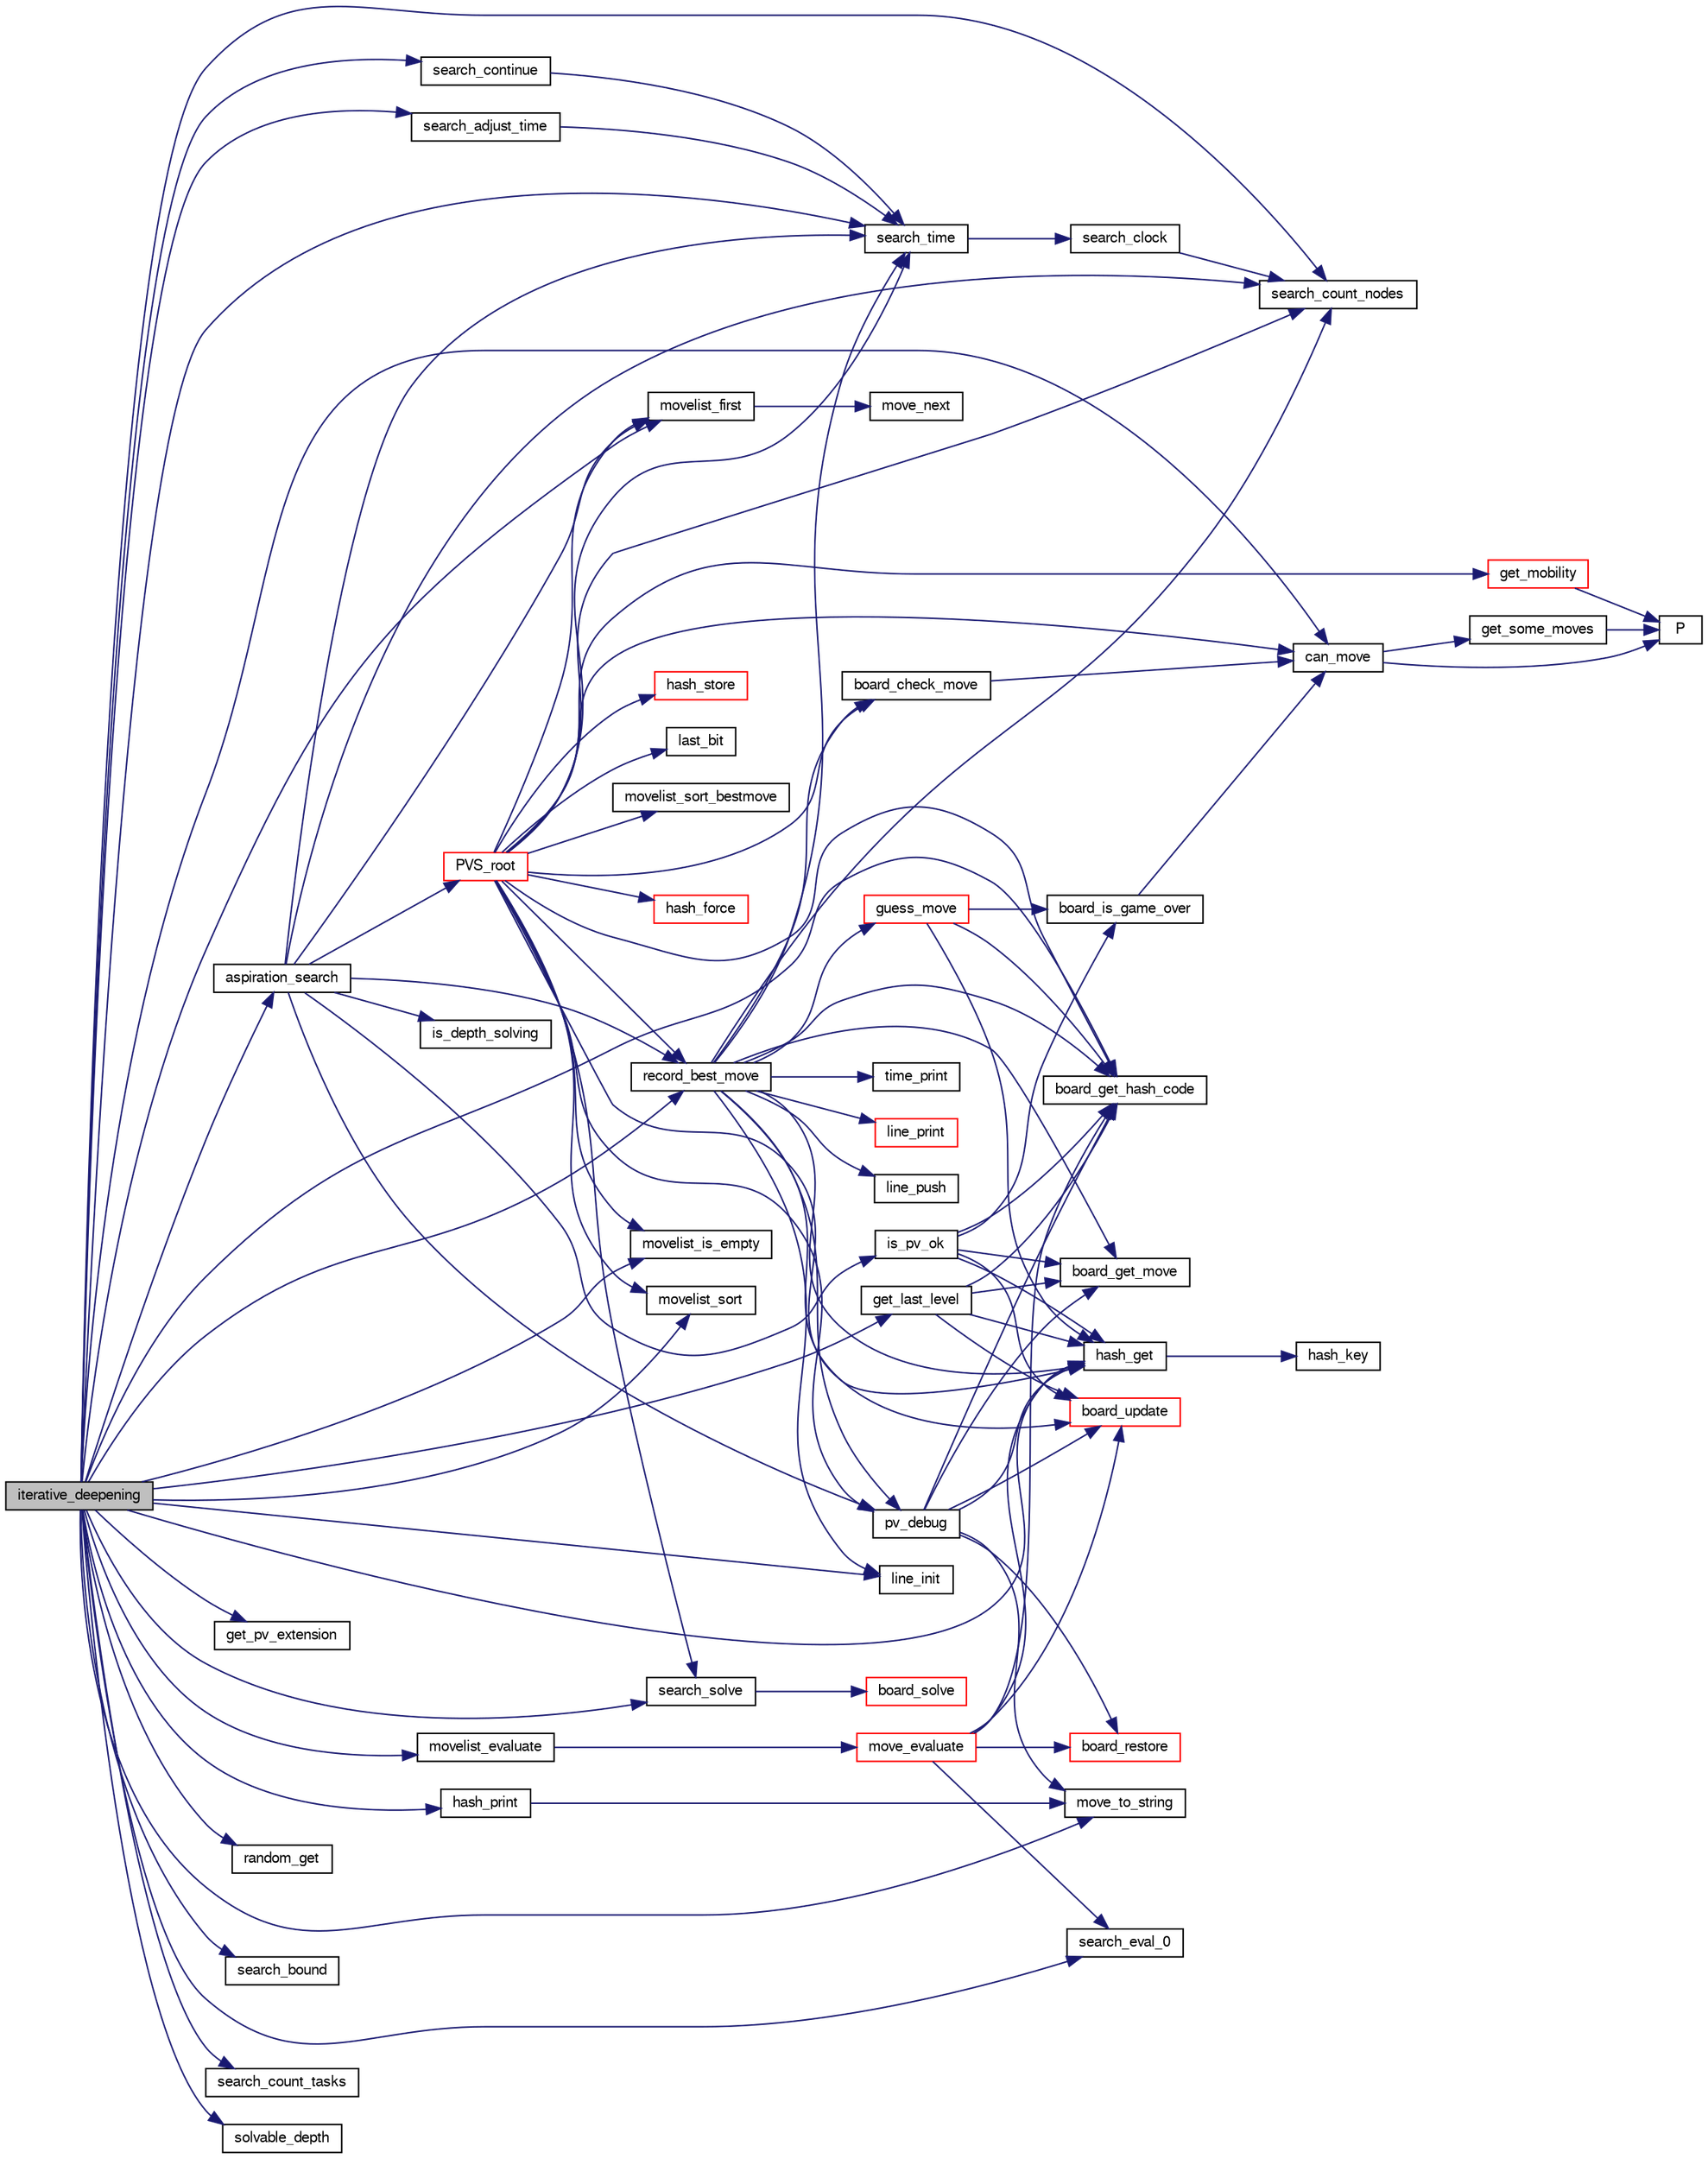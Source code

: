 digraph "iterative_deepening"
{
 // LATEX_PDF_SIZE
  bgcolor="transparent";
  edge [fontname="FreeSans",fontsize="10",labelfontname="FreeSans",labelfontsize="10"];
  node [fontname="FreeSans",fontsize="10",shape=record];
  rankdir="LR";
  Node1 [label="iterative_deepening",height=0.2,width=0.4,color="black", fillcolor="grey75", style="filled", fontcolor="black",tooltip="Iterative deepening."];
  Node1 -> Node2 [color="midnightblue",fontsize="10",style="solid",fontname="FreeSans"];
  Node2 [label="aspiration_search",height=0.2,width=0.4,color="black",URL="$root_8c.html#ad7e7acc5e26be0248b45eff34678ee3b",tooltip="Aspiration window."];
  Node2 -> Node3 [color="midnightblue",fontsize="10",style="solid",fontname="FreeSans"];
  Node3 [label="is_depth_solving",height=0.2,width=0.4,color="black",URL="$search_8c.html#a8372c0d0d446931ba41cea7ff102e8dd",tooltip="Check if final score use pv_extension or is solved."];
  Node2 -> Node4 [color="midnightblue",fontsize="10",style="solid",fontname="FreeSans"];
  Node4 [label="is_pv_ok",height=0.2,width=0.4,color="black",URL="$root_8c.html#aad3b11df7961fdacf736ebf3d99f92db",tooltip="Check if PV is ok."];
  Node4 -> Node5 [color="midnightblue",fontsize="10",style="solid",fontname="FreeSans"];
  Node5 [label="board_get_hash_code",height=0.2,width=0.4,color="black",URL="$board_8c.html#a0e6cff6e714bcb714e2b9b2d7b9fbec6",tooltip="Compute a hash code."];
  Node4 -> Node6 [color="midnightblue",fontsize="10",style="solid",fontname="FreeSans"];
  Node6 [label="board_get_move",height=0.2,width=0.4,color="black",URL="$board_8c.html#a3b5748c109770fe228ea15b562c0f113",tooltip="Compute a move."];
  Node4 -> Node7 [color="midnightblue",fontsize="10",style="solid",fontname="FreeSans"];
  Node7 [label="board_is_game_over",height=0.2,width=0.4,color="black",URL="$board_8c.html#a121c1b2912c0f5d559fe85c8ab70f061",tooltip="Check if the game is over."];
  Node7 -> Node8 [color="midnightblue",fontsize="10",style="solid",fontname="FreeSans"];
  Node8 [label="can_move",height=0.2,width=0.4,color="black",URL="$board_8c.html#ae1a532d6eaa0e55357d0f4b9cd659b88",tooltip="Check if a player can move."];
  Node8 -> Node9 [color="midnightblue",fontsize="10",style="solid",fontname="FreeSans"];
  Node9 [label="get_some_moves",height=0.2,width=0.4,color="black",URL="$board_8c.html#a5db071e3e4d26a0b7d6425bb6333dd7f",tooltip="Get a part of the moves."];
  Node9 -> Node10 [color="midnightblue",fontsize="10",style="solid",fontname="FreeSans"];
  Node10 [label="P",height=0.2,width=0.4,color="black",URL="$generate__flip_8c.html#a11481f01e169aee1117c83a352c22222",tooltip=" "];
  Node8 -> Node10 [color="midnightblue",fontsize="10",style="solid",fontname="FreeSans"];
  Node4 -> Node11 [color="midnightblue",fontsize="10",style="solid",fontname="FreeSans"];
  Node11 [label="board_update",height=0.2,width=0.4,color="red",URL="$board_8c.html#a2d24dea46d67d71b1d9fe9f515d8d675",tooltip="Update a board."];
  Node4 -> Node20 [color="midnightblue",fontsize="10",style="solid",fontname="FreeSans"];
  Node20 [label="hash_get",height=0.2,width=0.4,color="black",URL="$hash-lock-free_8c.html#a6f54ce833279fec9ac110dcce45565ad",tooltip="Find an hash table entry according to the evaluated board hash codes."];
  Node20 -> Node21 [color="midnightblue",fontsize="10",style="solid",fontname="FreeSans"];
  Node21 [label="hash_key",height=0.2,width=0.4,color="black",URL="$hash-lock-free_8c.html#aeafd0b4e6665b357afcff5dd30723c15",tooltip="Transform hash data into a 64 bits key."];
  Node2 -> Node22 [color="midnightblue",fontsize="10",style="solid",fontname="FreeSans"];
  Node22 [label="movelist_first",height=0.2,width=0.4,color="black",URL="$move_8c.html#a344c538364b7077c15a57c8ec0c4a947",tooltip="Return the first move of the list."];
  Node22 -> Node23 [color="midnightblue",fontsize="10",style="solid",fontname="FreeSans"];
  Node23 [label="move_next",height=0.2,width=0.4,color="black",URL="$move_8c.html#a70f7e30cf2aa1dffdcde82ad10badab4",tooltip="Return the next move from the list."];
  Node2 -> Node24 [color="midnightblue",fontsize="10",style="solid",fontname="FreeSans"];
  Node24 [label="pv_debug",height=0.2,width=0.4,color="black",URL="$root_8c.html#a8441d8c906b98e56eb99fcb351ce6a14",tooltip="Debug PV."];
  Node24 -> Node5 [color="midnightblue",fontsize="10",style="solid",fontname="FreeSans"];
  Node24 -> Node6 [color="midnightblue",fontsize="10",style="solid",fontname="FreeSans"];
  Node24 -> Node25 [color="midnightblue",fontsize="10",style="solid",fontname="FreeSans"];
  Node25 [label="board_restore",height=0.2,width=0.4,color="red",URL="$board_8c.html#a101af447b84baa302b94c56822618f22",tooltip="Restore a board."];
  Node24 -> Node11 [color="midnightblue",fontsize="10",style="solid",fontname="FreeSans"];
  Node24 -> Node20 [color="midnightblue",fontsize="10",style="solid",fontname="FreeSans"];
  Node24 -> Node26 [color="midnightblue",fontsize="10",style="solid",fontname="FreeSans"];
  Node26 [label="move_to_string",height=0.2,width=0.4,color="black",URL="$move_8c.html#a5d61a3318dc80a3171250974a921055d",tooltip="Print out a move."];
  Node2 -> Node27 [color="midnightblue",fontsize="10",style="solid",fontname="FreeSans"];
  Node27 [label="PVS_root",height=0.2,width=0.4,color="red",URL="$root_8c.html#a1367650ce57b9632f862da187074edb7",tooltip="Principal Variation Search algorithm at the root of the tree."];
  Node27 -> Node28 [color="midnightblue",fontsize="10",style="solid",fontname="FreeSans"];
  Node28 [label="board_check_move",height=0.2,width=0.4,color="black",URL="$board_8c.html#a0461002c2a4fd95a361b6e1ee8637a65",tooltip="Check if a move is legal."];
  Node28 -> Node8 [color="midnightblue",fontsize="10",style="solid",fontname="FreeSans"];
  Node27 -> Node5 [color="midnightblue",fontsize="10",style="solid",fontname="FreeSans"];
  Node27 -> Node8 [color="midnightblue",fontsize="10",style="solid",fontname="FreeSans"];
  Node27 -> Node17 [color="midnightblue",fontsize="10",style="solid",fontname="FreeSans"];
  Node17 [label="get_mobility",height=0.2,width=0.4,color="red",URL="$board_8c.html#a7509639c4e49c56fe83b3d978580ed42",tooltip="Count legal moves."];
  Node17 -> Node10 [color="midnightblue",fontsize="10",style="solid",fontname="FreeSans"];
  Node27 -> Node29 [color="midnightblue",fontsize="10",style="solid",fontname="FreeSans"];
  Node29 [label="hash_force",height=0.2,width=0.4,color="red",URL="$hash-lock-free_8c.html#afc49ea21f519e15381b02aabff9884f2",tooltip="Store an hashtable item."];
  Node27 -> Node20 [color="midnightblue",fontsize="10",style="solid",fontname="FreeSans"];
  Node27 -> Node34 [color="midnightblue",fontsize="10",style="solid",fontname="FreeSans"];
  Node34 [label="hash_store",height=0.2,width=0.4,color="red",URL="$hash-lock-free_8c.html#ae70e5c17e3d2cf7fb49e085be7092843",tooltip="Store an hashtable item."];
  Node27 -> Node38 [color="midnightblue",fontsize="10",style="solid",fontname="FreeSans"];
  Node38 [label="last_bit",height=0.2,width=0.4,color="black",URL="$bit_8c.html#ad47d9158c952a78b9602c699ab6ece49",tooltip="Search the last bit set (same as log2())."];
  Node27 -> Node22 [color="midnightblue",fontsize="10",style="solid",fontname="FreeSans"];
  Node27 -> Node39 [color="midnightblue",fontsize="10",style="solid",fontname="FreeSans"];
  Node39 [label="movelist_is_empty",height=0.2,width=0.4,color="black",URL="$move_8c.html#a13dc373d7c20c99db5dfbc1b70e20d15",tooltip="Check if the list is empty."];
  Node27 -> Node40 [color="midnightblue",fontsize="10",style="solid",fontname="FreeSans"];
  Node40 [label="movelist_sort",height=0.2,width=0.4,color="black",URL="$move_8c.html#a38bfc9e186591a76e2b3c673075effd3",tooltip="Sort all moves."];
  Node27 -> Node41 [color="midnightblue",fontsize="10",style="solid",fontname="FreeSans"];
  Node41 [label="movelist_sort_bestmove",height=0.2,width=0.4,color="black",URL="$move_8c.html#ad2306536a14105505fff95ceff97a0e0",tooltip="Sort a move as best."];
  Node27 -> Node24 [color="midnightblue",fontsize="10",style="solid",fontname="FreeSans"];
  Node27 -> Node61 [color="midnightblue",fontsize="10",style="solid",fontname="FreeSans"];
  Node61 [label="record_best_move",height=0.2,width=0.4,color="black",URL="$root_8c.html#ae557ecf41efe8b033969349603c765e2",tooltip="Record best move."];
  Node61 -> Node28 [color="midnightblue",fontsize="10",style="solid",fontname="FreeSans"];
  Node61 -> Node5 [color="midnightblue",fontsize="10",style="solid",fontname="FreeSans"];
  Node61 -> Node6 [color="midnightblue",fontsize="10",style="solid",fontname="FreeSans"];
  Node61 -> Node11 [color="midnightblue",fontsize="10",style="solid",fontname="FreeSans"];
  Node61 -> Node62 [color="midnightblue",fontsize="10",style="solid",fontname="FreeSans"];
  Node62 [label="guess_move",height=0.2,width=0.4,color="red",URL="$root_8c.html#a6ac3c5f991e5a6a40a27d0a9e425aaca",tooltip="Guess a move."];
  Node62 -> Node5 [color="midnightblue",fontsize="10",style="solid",fontname="FreeSans"];
  Node62 -> Node7 [color="midnightblue",fontsize="10",style="solid",fontname="FreeSans"];
  Node62 -> Node20 [color="midnightblue",fontsize="10",style="solid",fontname="FreeSans"];
  Node61 -> Node20 [color="midnightblue",fontsize="10",style="solid",fontname="FreeSans"];
  Node61 -> Node104 [color="midnightblue",fontsize="10",style="solid",fontname="FreeSans"];
  Node104 [label="line_init",height=0.2,width=0.4,color="black",URL="$move_8c.html#a833b8b36407a601e79b24179cbebbef8",tooltip="Initialize a sequence of moves."];
  Node61 -> Node105 [color="midnightblue",fontsize="10",style="solid",fontname="FreeSans"];
  Node105 [label="line_print",height=0.2,width=0.4,color="red",URL="$move_8c.html#a0ae53ce219676b29cf33f8e7586f75a9",tooltip="Print a move sequence."];
  Node61 -> Node107 [color="midnightblue",fontsize="10",style="solid",fontname="FreeSans"];
  Node107 [label="line_push",height=0.2,width=0.4,color="black",URL="$move_8c.html#a1781d0a89d5c0c8831bb7eb845d19976",tooltip="Add a move to the sequence."];
  Node61 -> Node24 [color="midnightblue",fontsize="10",style="solid",fontname="FreeSans"];
  Node61 -> Node108 [color="midnightblue",fontsize="10",style="solid",fontname="FreeSans"];
  Node108 [label="search_count_nodes",height=0.2,width=0.4,color="black",URL="$search_8c.html#a66fbe49d1b42845bef2a07d0219a525c",tooltip="Return the number of nodes searched."];
  Node61 -> Node109 [color="midnightblue",fontsize="10",style="solid",fontname="FreeSans"];
  Node109 [label="search_time",height=0.2,width=0.4,color="black",URL="$search_8c.html#afcdfa9c4ac42ff535885efeb671ffe8d",tooltip="Return the time spent by the search."];
  Node109 -> Node110 [color="midnightblue",fontsize="10",style="solid",fontname="FreeSans"];
  Node110 [label="search_clock",height=0.2,width=0.4,color="black",URL="$search_8c.html#a5710e38d5c67dd03d99307b442d00a63",tooltip="Return the time spent by the search."];
  Node110 -> Node108 [color="midnightblue",fontsize="10",style="solid",fontname="FreeSans"];
  Node61 -> Node111 [color="midnightblue",fontsize="10",style="solid",fontname="FreeSans"];
  Node111 [label="time_print",height=0.2,width=0.4,color="black",URL="$util_8c.html#a0379cb7b898e08489b0dcda99430ef96",tooltip="Print time as \"D:HH:MM:SS.CC\"."];
  Node27 -> Node108 [color="midnightblue",fontsize="10",style="solid",fontname="FreeSans"];
  Node27 -> Node87 [color="midnightblue",fontsize="10",style="solid",fontname="FreeSans"];
  Node87 [label="search_solve",height=0.2,width=0.4,color="black",URL="$endgame_8c.html#a94a89fc327a63ea97d5e30c7c981a2aa",tooltip="Get the final score."];
  Node87 -> Node88 [color="midnightblue",fontsize="10",style="solid",fontname="FreeSans"];
  Node88 [label="board_solve",height=0.2,width=0.4,color="red",URL="$endgame_8c.html#a5141642bcda4dd304ddc0b534183e2ba",tooltip="Get the final score."];
  Node27 -> Node109 [color="midnightblue",fontsize="10",style="solid",fontname="FreeSans"];
  Node2 -> Node61 [color="midnightblue",fontsize="10",style="solid",fontname="FreeSans"];
  Node2 -> Node108 [color="midnightblue",fontsize="10",style="solid",fontname="FreeSans"];
  Node2 -> Node109 [color="midnightblue",fontsize="10",style="solid",fontname="FreeSans"];
  Node1 -> Node5 [color="midnightblue",fontsize="10",style="solid",fontname="FreeSans"];
  Node1 -> Node8 [color="midnightblue",fontsize="10",style="solid",fontname="FreeSans"];
  Node1 -> Node146 [color="midnightblue",fontsize="10",style="solid",fontname="FreeSans"];
  Node146 [label="get_last_level",height=0.2,width=0.4,color="black",URL="$root_8c.html#a80faf8cf7370a25a3c903ba70ed1f99b",tooltip="Retrieve the last level of the search."];
  Node146 -> Node5 [color="midnightblue",fontsize="10",style="solid",fontname="FreeSans"];
  Node146 -> Node6 [color="midnightblue",fontsize="10",style="solid",fontname="FreeSans"];
  Node146 -> Node11 [color="midnightblue",fontsize="10",style="solid",fontname="FreeSans"];
  Node146 -> Node20 [color="midnightblue",fontsize="10",style="solid",fontname="FreeSans"];
  Node1 -> Node147 [color="midnightblue",fontsize="10",style="solid",fontname="FreeSans"];
  Node147 [label="get_pv_extension",height=0.2,width=0.4,color="black",URL="$search_8c.html#a7859966133ce35e30a9ffd76093ca1c7",tooltip="Compute the pv_extension."];
  Node1 -> Node20 [color="midnightblue",fontsize="10",style="solid",fontname="FreeSans"];
  Node1 -> Node148 [color="midnightblue",fontsize="10",style="solid",fontname="FreeSans"];
  Node148 [label="hash_print",height=0.2,width=0.4,color="black",URL="$hash-lock-free_8c.html#ae6d68d5b1285c0f7e6ca01891be833b4",tooltip="print HashData content."];
  Node148 -> Node26 [color="midnightblue",fontsize="10",style="solid",fontname="FreeSans"];
  Node1 -> Node104 [color="midnightblue",fontsize="10",style="solid",fontname="FreeSans"];
  Node1 -> Node26 [color="midnightblue",fontsize="10",style="solid",fontname="FreeSans"];
  Node1 -> Node64 [color="midnightblue",fontsize="10",style="solid",fontname="FreeSans"];
  Node64 [label="movelist_evaluate",height=0.2,width=0.4,color="black",URL="$move_8c.html#a9b4b1c7be1b237198713f0355f60fe28",tooltip="Evaluate a list of move in order to sort it."];
  Node64 -> Node65 [color="midnightblue",fontsize="10",style="solid",fontname="FreeSans"];
  Node65 [label="move_evaluate",height=0.2,width=0.4,color="red",URL="$move_8c.html#a57eefc66553dd853ba6a21d3d6abb3e0",tooltip="Evaluate a list of move."];
  Node65 -> Node5 [color="midnightblue",fontsize="10",style="solid",fontname="FreeSans"];
  Node65 -> Node25 [color="midnightblue",fontsize="10",style="solid",fontname="FreeSans"];
  Node65 -> Node11 [color="midnightblue",fontsize="10",style="solid",fontname="FreeSans"];
  Node65 -> Node20 [color="midnightblue",fontsize="10",style="solid",fontname="FreeSans"];
  Node65 -> Node75 [color="midnightblue",fontsize="10",style="solid",fontname="FreeSans"];
  Node75 [label="search_eval_0",height=0.2,width=0.4,color="black",URL="$midgame_8c.html#a35172421197c3d988a7ea86009a777c9",tooltip="evaluate a midgame position with the evaluation function."];
  Node1 -> Node22 [color="midnightblue",fontsize="10",style="solid",fontname="FreeSans"];
  Node1 -> Node39 [color="midnightblue",fontsize="10",style="solid",fontname="FreeSans"];
  Node1 -> Node40 [color="midnightblue",fontsize="10",style="solid",fontname="FreeSans"];
  Node1 -> Node149 [color="midnightblue",fontsize="10",style="solid",fontname="FreeSans"];
  Node149 [label="random_get",height=0.2,width=0.4,color="black",URL="$util_8c.html#a9787f9579ffe8e42bf7e4e8e179723ab",tooltip="Pseudo-random number generator."];
  Node1 -> Node61 [color="midnightblue",fontsize="10",style="solid",fontname="FreeSans"];
  Node1 -> Node132 [color="midnightblue",fontsize="10",style="solid",fontname="FreeSans"];
  Node132 [label="search_adjust_time",height=0.2,width=0.4,color="black",URL="$search_8c.html#a7efa994089b97a5515654b48a8040238",tooltip="Give more time."];
  Node132 -> Node109 [color="midnightblue",fontsize="10",style="solid",fontname="FreeSans"];
  Node1 -> Node141 [color="midnightblue",fontsize="10",style="solid",fontname="FreeSans"];
  Node141 [label="search_bound",height=0.2,width=0.4,color="black",URL="$root_8c.html#abd96ac683822561d0ca3e2981a6585da",tooltip="bound root scores according to stable squares"];
  Node1 -> Node150 [color="midnightblue",fontsize="10",style="solid",fontname="FreeSans"];
  Node150 [label="search_continue",height=0.2,width=0.4,color="black",URL="$search_8c.html#a2c91b5abee04b148c48668cf0c2ef24f",tooltip="Check if it can iterate more..."];
  Node150 -> Node109 [color="midnightblue",fontsize="10",style="solid",fontname="FreeSans"];
  Node1 -> Node108 [color="midnightblue",fontsize="10",style="solid",fontname="FreeSans"];
  Node1 -> Node151 [color="midnightblue",fontsize="10",style="solid",fontname="FreeSans"];
  Node151 [label="search_count_tasks",height=0.2,width=0.4,color="black",URL="$search_8c.html#abd4fe1079f4e08e92ebc3ebf3281654f",tooltip="Count the number of tasks used in parallel search."];
  Node1 -> Node75 [color="midnightblue",fontsize="10",style="solid",fontname="FreeSans"];
  Node1 -> Node87 [color="midnightblue",fontsize="10",style="solid",fontname="FreeSans"];
  Node1 -> Node109 [color="midnightblue",fontsize="10",style="solid",fontname="FreeSans"];
  Node1 -> Node152 [color="midnightblue",fontsize="10",style="solid",fontname="FreeSans"];
  Node152 [label="solvable_depth",height=0.2,width=0.4,color="black",URL="$search_8c.html#aa17dda6648796a36ac6b8dcf827586a9",tooltip="Compute the deepest level that can be solved given a limited time..."];
}
